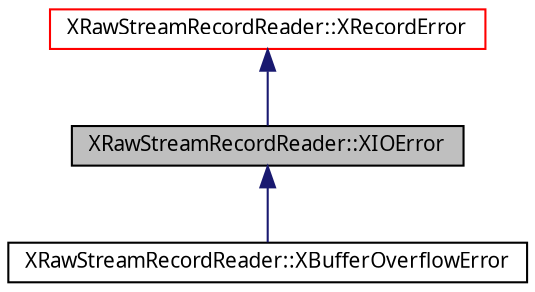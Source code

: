digraph G
{
  edge [fontname="FreeSans.ttf",fontsize=10,labelfontname="FreeSans.ttf",labelfontsize=10];
  node [fontname="FreeSans.ttf",fontsize=10,shape=record];
  Node1 [label="XRawStreamRecordReader::XIOError",height=0.2,width=0.4,color="black", fillcolor="grey75", style="filled" fontcolor="black"];
  Node2 -> Node1 [dir=back,color="midnightblue",fontsize=10,style="solid",fontname="FreeSans.ttf"];
  Node2 [label="XRawStreamRecordReader::XRecordError",height=0.2,width=0.4,color="red", fillcolor="white", style="filled",URL="$struct_x_raw_stream_record_reader_1_1_x_record_error.html"];
  Node1 -> Node3 [dir=back,color="midnightblue",fontsize=10,style="solid",fontname="FreeSans.ttf"];
  Node3 [label="XRawStreamRecordReader::XBufferOverflowError",height=0.2,width=0.4,color="black", fillcolor="white", style="filled",URL="$struct_x_raw_stream_record_reader_1_1_x_buffer_overflow_error.html"];
}
